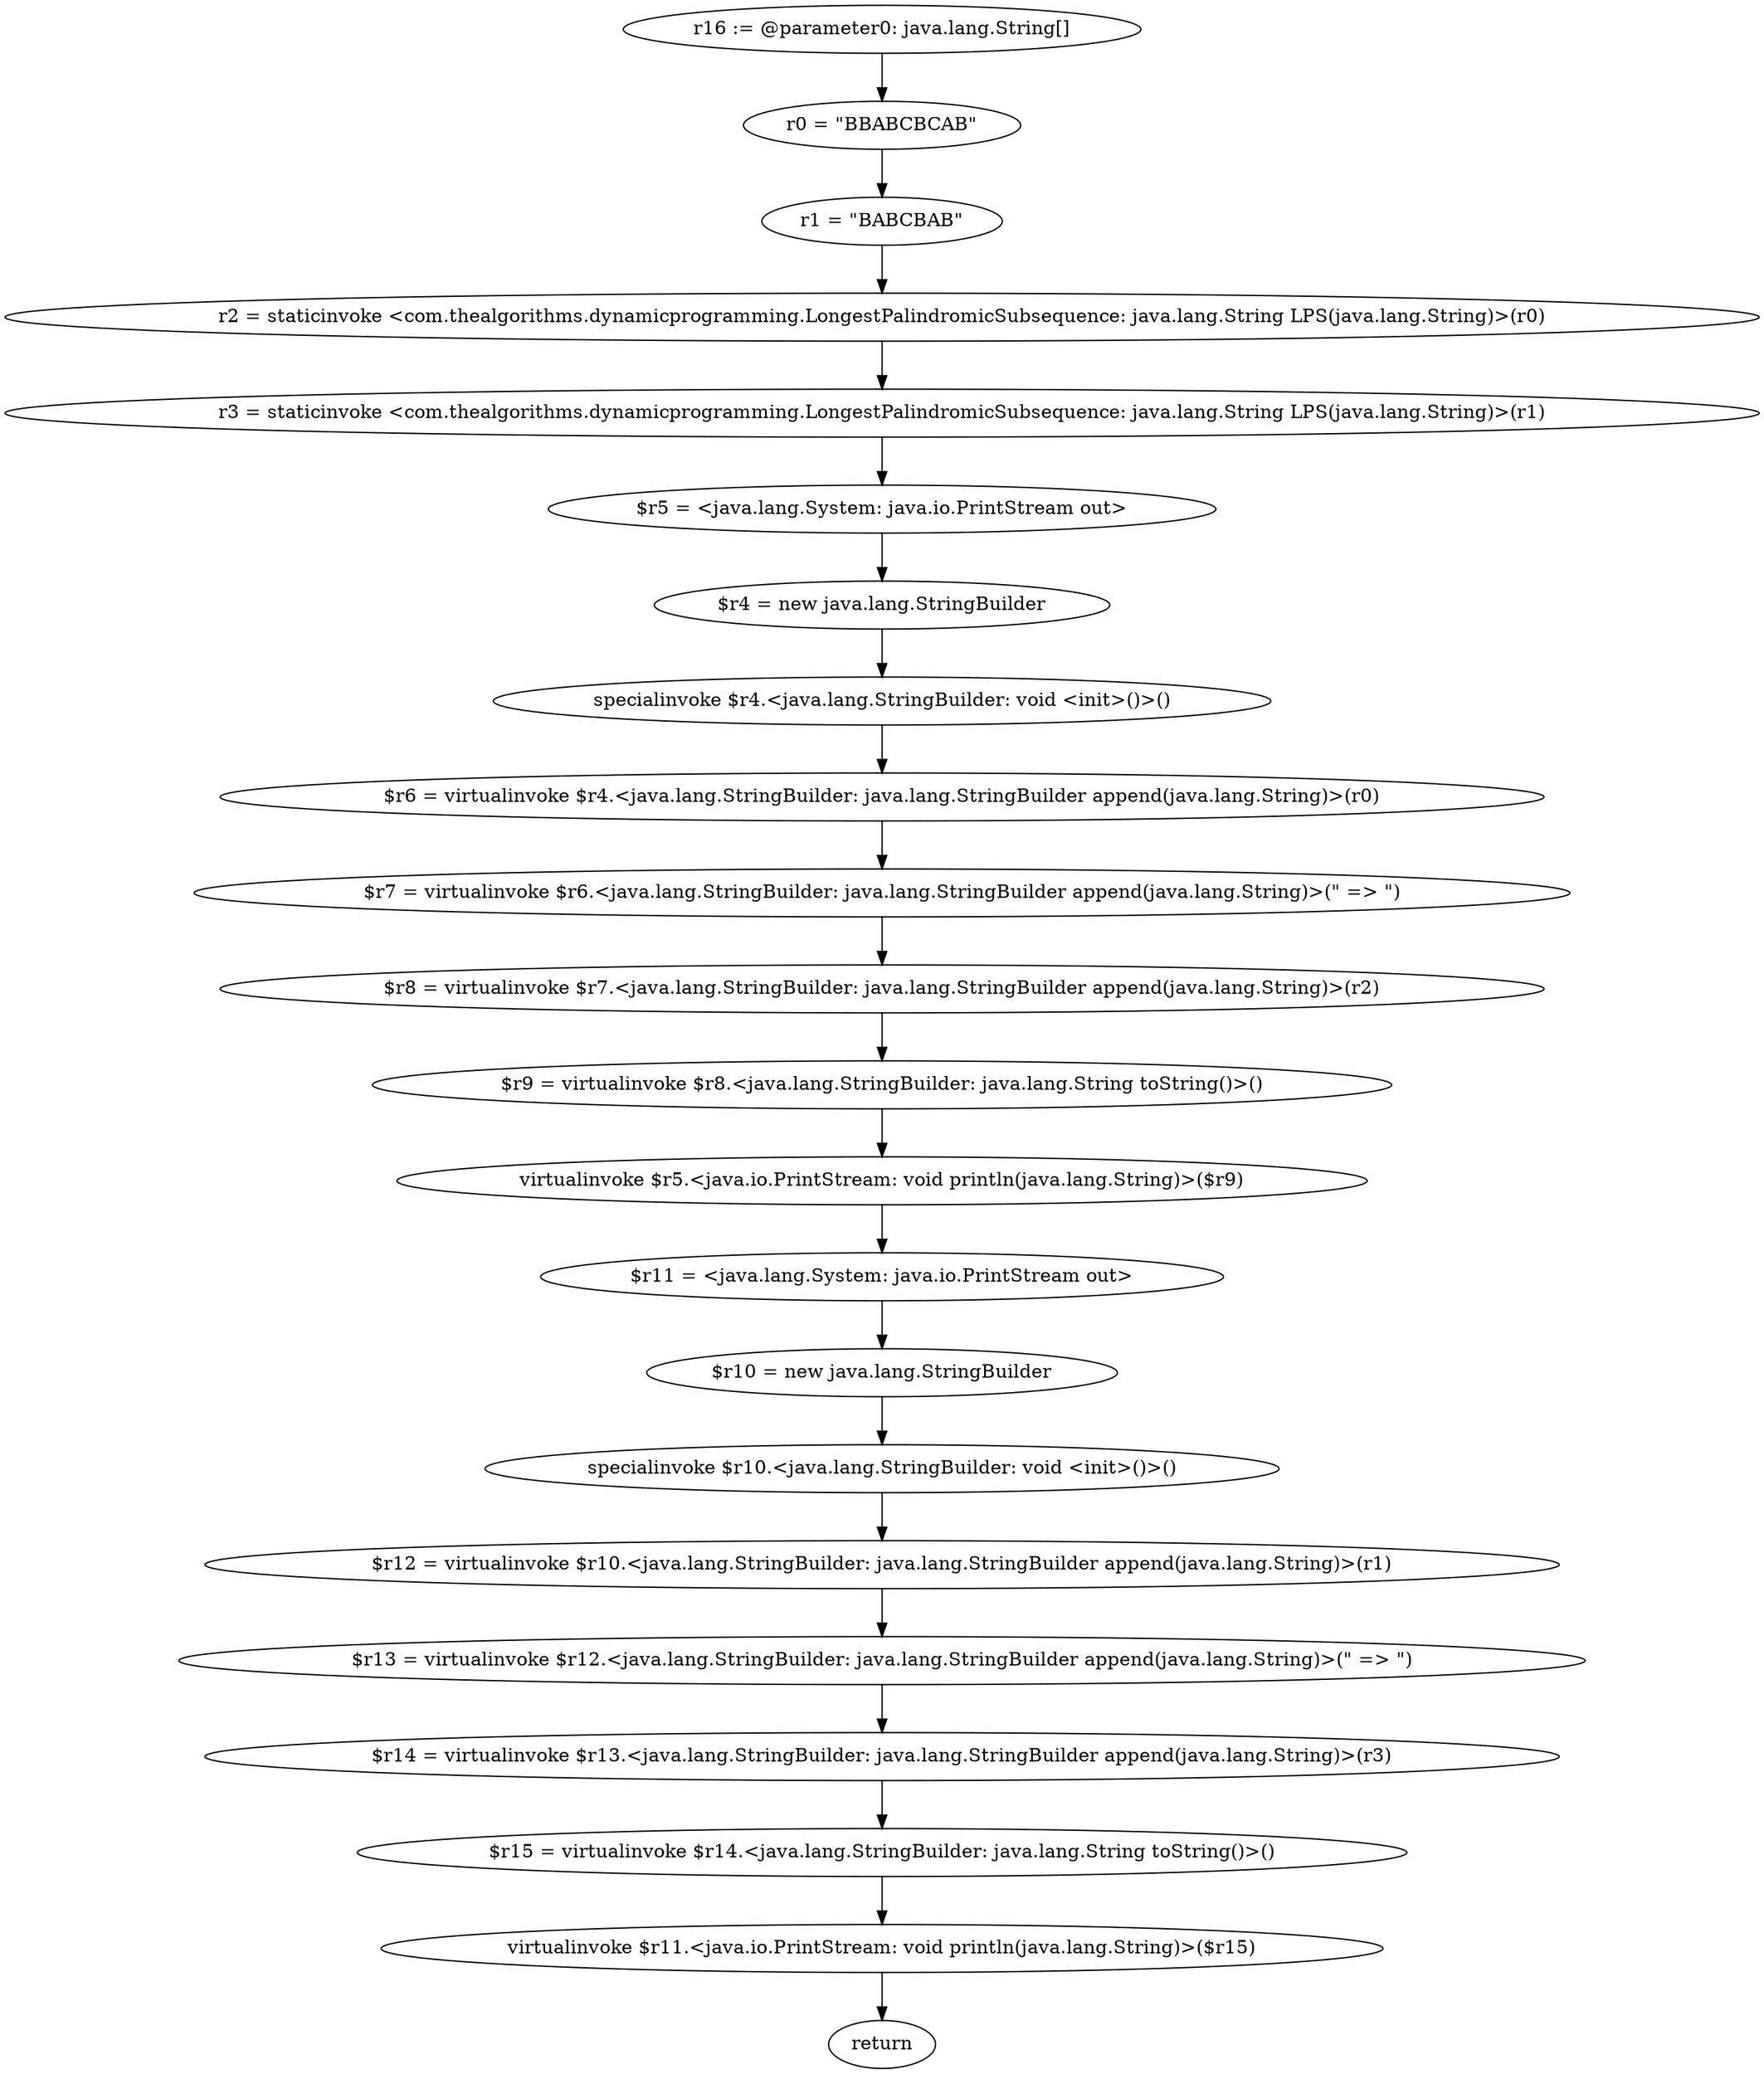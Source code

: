digraph "unitGraph" {
    "r16 := @parameter0: java.lang.String[]"
    "r0 = \"BBABCBCAB\""
    "r1 = \"BABCBAB\""
    "r2 = staticinvoke <com.thealgorithms.dynamicprogramming.LongestPalindromicSubsequence: java.lang.String LPS(java.lang.String)>(r0)"
    "r3 = staticinvoke <com.thealgorithms.dynamicprogramming.LongestPalindromicSubsequence: java.lang.String LPS(java.lang.String)>(r1)"
    "$r5 = <java.lang.System: java.io.PrintStream out>"
    "$r4 = new java.lang.StringBuilder"
    "specialinvoke $r4.<java.lang.StringBuilder: void <init>()>()"
    "$r6 = virtualinvoke $r4.<java.lang.StringBuilder: java.lang.StringBuilder append(java.lang.String)>(r0)"
    "$r7 = virtualinvoke $r6.<java.lang.StringBuilder: java.lang.StringBuilder append(java.lang.String)>(\" => \")"
    "$r8 = virtualinvoke $r7.<java.lang.StringBuilder: java.lang.StringBuilder append(java.lang.String)>(r2)"
    "$r9 = virtualinvoke $r8.<java.lang.StringBuilder: java.lang.String toString()>()"
    "virtualinvoke $r5.<java.io.PrintStream: void println(java.lang.String)>($r9)"
    "$r11 = <java.lang.System: java.io.PrintStream out>"
    "$r10 = new java.lang.StringBuilder"
    "specialinvoke $r10.<java.lang.StringBuilder: void <init>()>()"
    "$r12 = virtualinvoke $r10.<java.lang.StringBuilder: java.lang.StringBuilder append(java.lang.String)>(r1)"
    "$r13 = virtualinvoke $r12.<java.lang.StringBuilder: java.lang.StringBuilder append(java.lang.String)>(\" => \")"
    "$r14 = virtualinvoke $r13.<java.lang.StringBuilder: java.lang.StringBuilder append(java.lang.String)>(r3)"
    "$r15 = virtualinvoke $r14.<java.lang.StringBuilder: java.lang.String toString()>()"
    "virtualinvoke $r11.<java.io.PrintStream: void println(java.lang.String)>($r15)"
    "return"
    "r16 := @parameter0: java.lang.String[]"->"r0 = \"BBABCBCAB\"";
    "r0 = \"BBABCBCAB\""->"r1 = \"BABCBAB\"";
    "r1 = \"BABCBAB\""->"r2 = staticinvoke <com.thealgorithms.dynamicprogramming.LongestPalindromicSubsequence: java.lang.String LPS(java.lang.String)>(r0)";
    "r2 = staticinvoke <com.thealgorithms.dynamicprogramming.LongestPalindromicSubsequence: java.lang.String LPS(java.lang.String)>(r0)"->"r3 = staticinvoke <com.thealgorithms.dynamicprogramming.LongestPalindromicSubsequence: java.lang.String LPS(java.lang.String)>(r1)";
    "r3 = staticinvoke <com.thealgorithms.dynamicprogramming.LongestPalindromicSubsequence: java.lang.String LPS(java.lang.String)>(r1)"->"$r5 = <java.lang.System: java.io.PrintStream out>";
    "$r5 = <java.lang.System: java.io.PrintStream out>"->"$r4 = new java.lang.StringBuilder";
    "$r4 = new java.lang.StringBuilder"->"specialinvoke $r4.<java.lang.StringBuilder: void <init>()>()";
    "specialinvoke $r4.<java.lang.StringBuilder: void <init>()>()"->"$r6 = virtualinvoke $r4.<java.lang.StringBuilder: java.lang.StringBuilder append(java.lang.String)>(r0)";
    "$r6 = virtualinvoke $r4.<java.lang.StringBuilder: java.lang.StringBuilder append(java.lang.String)>(r0)"->"$r7 = virtualinvoke $r6.<java.lang.StringBuilder: java.lang.StringBuilder append(java.lang.String)>(\" => \")";
    "$r7 = virtualinvoke $r6.<java.lang.StringBuilder: java.lang.StringBuilder append(java.lang.String)>(\" => \")"->"$r8 = virtualinvoke $r7.<java.lang.StringBuilder: java.lang.StringBuilder append(java.lang.String)>(r2)";
    "$r8 = virtualinvoke $r7.<java.lang.StringBuilder: java.lang.StringBuilder append(java.lang.String)>(r2)"->"$r9 = virtualinvoke $r8.<java.lang.StringBuilder: java.lang.String toString()>()";
    "$r9 = virtualinvoke $r8.<java.lang.StringBuilder: java.lang.String toString()>()"->"virtualinvoke $r5.<java.io.PrintStream: void println(java.lang.String)>($r9)";
    "virtualinvoke $r5.<java.io.PrintStream: void println(java.lang.String)>($r9)"->"$r11 = <java.lang.System: java.io.PrintStream out>";
    "$r11 = <java.lang.System: java.io.PrintStream out>"->"$r10 = new java.lang.StringBuilder";
    "$r10 = new java.lang.StringBuilder"->"specialinvoke $r10.<java.lang.StringBuilder: void <init>()>()";
    "specialinvoke $r10.<java.lang.StringBuilder: void <init>()>()"->"$r12 = virtualinvoke $r10.<java.lang.StringBuilder: java.lang.StringBuilder append(java.lang.String)>(r1)";
    "$r12 = virtualinvoke $r10.<java.lang.StringBuilder: java.lang.StringBuilder append(java.lang.String)>(r1)"->"$r13 = virtualinvoke $r12.<java.lang.StringBuilder: java.lang.StringBuilder append(java.lang.String)>(\" => \")";
    "$r13 = virtualinvoke $r12.<java.lang.StringBuilder: java.lang.StringBuilder append(java.lang.String)>(\" => \")"->"$r14 = virtualinvoke $r13.<java.lang.StringBuilder: java.lang.StringBuilder append(java.lang.String)>(r3)";
    "$r14 = virtualinvoke $r13.<java.lang.StringBuilder: java.lang.StringBuilder append(java.lang.String)>(r3)"->"$r15 = virtualinvoke $r14.<java.lang.StringBuilder: java.lang.String toString()>()";
    "$r15 = virtualinvoke $r14.<java.lang.StringBuilder: java.lang.String toString()>()"->"virtualinvoke $r11.<java.io.PrintStream: void println(java.lang.String)>($r15)";
    "virtualinvoke $r11.<java.io.PrintStream: void println(java.lang.String)>($r15)"->"return";
}
